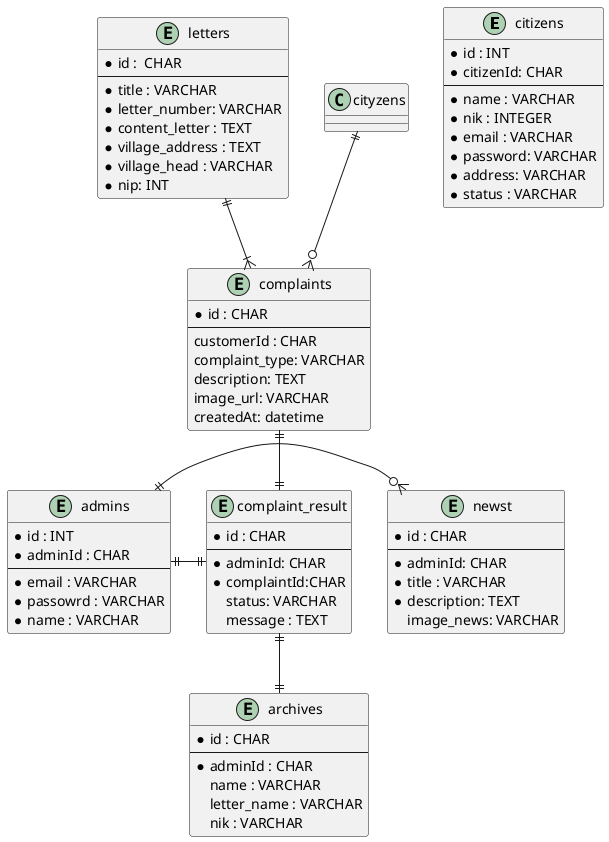 @startuml

entity citizens {
	* id : INT
	* citizenId: CHAR
	--
	* name : VARCHAR
	* nik : INTEGER
	* email : VARCHAR
	* password: VARCHAR
	* address: VARCHAR
	* status : VARCHAR
}

entity admins {
	* id : INT
	* adminId : CHAR
	--
	* email : VARCHAR
	* passowrd : VARCHAR
	* name : VARCHAR
}

entity complaints {
	*id : CHAR 
	--
	customerId : CHAR
	complaint_type: VARCHAR
	description: TEXT
	image_url: VARCHAR
	createdAt: datetime
}

entity complaint_result {
	* id : CHAR
	--
	* adminId: CHAR
	* complaintId:CHAR
	status: VARCHAR
	message : TEXT
}

entity newst {
	* id : CHAR
	--
	* adminId: CHAR
	* title : VARCHAR
	* description: TEXT
	image_news: VARCHAR
}

entity letters {
	* id :  CHAR
	--
	* title : VARCHAR
	* letter_number: VARCHAR
	* content_letter : TEXT
	* village_address : TEXT
	* village_head : VARCHAR
	* nip: INT
}

entity archives {
	* id : CHAR
	--
	* adminId : CHAR
	name : VARCHAR
	letter_name : VARCHAR
	nik : VARCHAR
}

cityzens ||--o{ complaints
complaints ||--|| complaint_result
letters ||--|{ complaints
admins ||-o{ newst
admins ||-|| complaint_result
complaint_result ||--|| archives

@enduml